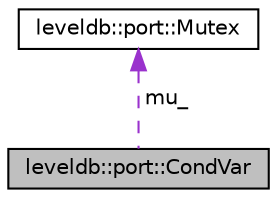 digraph "leveldb::port::CondVar"
{
  edge [fontname="Helvetica",fontsize="10",labelfontname="Helvetica",labelfontsize="10"];
  node [fontname="Helvetica",fontsize="10",shape=record];
  Node1 [label="leveldb::port::CondVar",height=0.2,width=0.4,color="black", fillcolor="grey75", style="filled" fontcolor="black"];
  Node2 -> Node1 [dir="back",color="darkorchid3",fontsize="10",style="dashed",label=" mu_" ];
  Node2 [label="leveldb::port::Mutex",height=0.2,width=0.4,color="black", fillcolor="white", style="filled",URL="$classleveldb_1_1port_1_1_mutex.html"];
}
